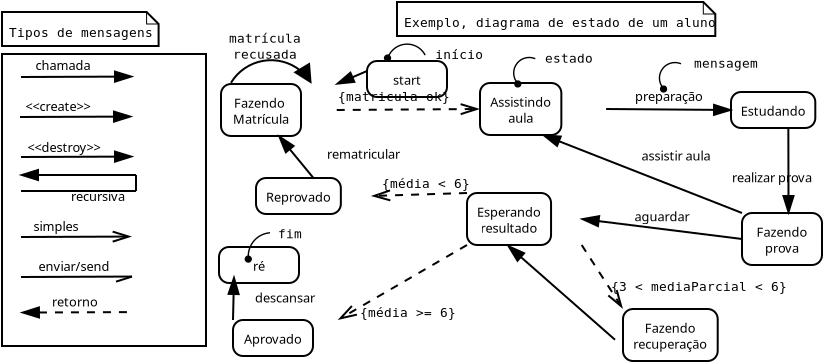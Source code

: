 <?xml version="1.0" encoding="UTF-8"?>
<dia:diagram xmlns:dia="http://www.lysator.liu.se/~alla/dia/">
  <dia:layer name="Segundo Plano" visible="true">
    <dia:object type="Standard - Box" version="0" id="O0">
      <dia:attribute name="obj_pos">
        <dia:point val="9.05,0.5"/>
      </dia:attribute>
      <dia:attribute name="obj_bb">
        <dia:rectangle val="9,0.45;19.3,15.15"/>
      </dia:attribute>
      <dia:attribute name="elem_corner">
        <dia:point val="9.05,0.5"/>
      </dia:attribute>
      <dia:attribute name="elem_width">
        <dia:real val="10.2"/>
      </dia:attribute>
      <dia:attribute name="elem_height">
        <dia:real val="14.6"/>
      </dia:attribute>
      <dia:attribute name="show_background">
        <dia:boolean val="true"/>
      </dia:attribute>
    </dia:object>
    <dia:object type="UML - Note" version="0" id="O1">
      <dia:attribute name="obj_pos">
        <dia:point val="28.8,-2.1"/>
      </dia:attribute>
      <dia:attribute name="obj_bb">
        <dia:rectangle val="28.75,-2.15;50.588,-0.35"/>
      </dia:attribute>
      <dia:attribute name="elem_corner">
        <dia:point val="28.8,-2.1"/>
      </dia:attribute>
      <dia:attribute name="elem_width">
        <dia:real val="21.738"/>
      </dia:attribute>
      <dia:attribute name="elem_height">
        <dia:real val="1.7"/>
      </dia:attribute>
      <dia:attribute name="text">
        <dia:composite type="text">
          <dia:attribute name="string">
            <dia:string>#Exemplo, diagrama de estado de um aluno#</dia:string>
          </dia:attribute>
          <dia:attribute name="font">
            <dia:font name="Courier"/>
          </dia:attribute>
          <dia:attribute name="height">
            <dia:real val="0.8"/>
          </dia:attribute>
          <dia:attribute name="pos">
            <dia:point val="29.15,-0.854"/>
          </dia:attribute>
          <dia:attribute name="color">
            <dia:color val="#000000"/>
          </dia:attribute>
          <dia:attribute name="alignment">
            <dia:enum val="0"/>
          </dia:attribute>
        </dia:composite>
      </dia:attribute>
    </dia:object>
    <dia:object type="UML - Message" version="0" id="O2">
      <dia:attribute name="obj_pos">
        <dia:point val="10,7.35"/>
      </dia:attribute>
      <dia:attribute name="obj_bb">
        <dia:rectangle val="9.944,6.147;16.213,8.054"/>
      </dia:attribute>
      <dia:attribute name="conn_endpoints">
        <dia:point val="10,7.35"/>
        <dia:point val="15.75,6.55"/>
      </dia:attribute>
      <dia:attribute name="text">
        <dia:string>#recursiva#</dia:string>
      </dia:attribute>
      <dia:attribute name="type">
        <dia:enum val="6"/>
      </dia:attribute>
      <dia:attribute name="text_pos">
        <dia:point val="13.85,7.85"/>
      </dia:attribute>
    </dia:object>
    <dia:object type="UML - Message" version="0" id="O3">
      <dia:attribute name="obj_pos">
        <dia:point val="9.95,3.65"/>
      </dia:attribute>
      <dia:attribute name="obj_bb">
        <dia:rectangle val="9.9,2.755;15.552,4.028"/>
      </dia:attribute>
      <dia:attribute name="conn_endpoints">
        <dia:point val="9.95,3.65"/>
        <dia:point val="15.5,3.628"/>
      </dia:attribute>
      <dia:attribute name="text">
        <dia:string>#criar#</dia:string>
      </dia:attribute>
      <dia:attribute name="type">
        <dia:enum val="1"/>
      </dia:attribute>
      <dia:attribute name="text_pos">
        <dia:point val="11.85,3.352"/>
      </dia:attribute>
    </dia:object>
    <dia:object type="UML - Message" version="0" id="O4">
      <dia:attribute name="obj_pos">
        <dia:point val="10,5.65"/>
      </dia:attribute>
      <dia:attribute name="obj_bb">
        <dia:rectangle val="9.95,4.805;15.602,6.028"/>
      </dia:attribute>
      <dia:attribute name="conn_endpoints">
        <dia:point val="10,5.65"/>
        <dia:point val="15.55,5.628"/>
      </dia:attribute>
      <dia:attribute name="text">
        <dia:string>#destruir#</dia:string>
      </dia:attribute>
      <dia:attribute name="type">
        <dia:enum val="2"/>
      </dia:attribute>
      <dia:attribute name="text_pos">
        <dia:point val="12.15,5.402"/>
      </dia:attribute>
    </dia:object>
    <dia:object type="UML - Message" version="0" id="O5">
      <dia:attribute name="obj_pos">
        <dia:point val="10,1.65"/>
      </dia:attribute>
      <dia:attribute name="obj_bb">
        <dia:rectangle val="9.95,0.705;15.602,2.028"/>
      </dia:attribute>
      <dia:attribute name="conn_endpoints">
        <dia:point val="10,1.65"/>
        <dia:point val="15.55,1.628"/>
      </dia:attribute>
      <dia:attribute name="text">
        <dia:string>#chamada#</dia:string>
      </dia:attribute>
      <dia:attribute name="type">
        <dia:enum val="0"/>
      </dia:attribute>
      <dia:attribute name="text_pos">
        <dia:point val="12.1,1.302"/>
      </dia:attribute>
    </dia:object>
    <dia:object type="UML - Message" version="0" id="O6">
      <dia:attribute name="obj_pos">
        <dia:point val="10,9.65"/>
      </dia:attribute>
      <dia:attribute name="obj_bb">
        <dia:rectangle val="9.95,8.754;15.602,10.028"/>
      </dia:attribute>
      <dia:attribute name="conn_endpoints">
        <dia:point val="10,9.65"/>
        <dia:point val="15.55,9.628"/>
      </dia:attribute>
      <dia:attribute name="text">
        <dia:string>#simples#</dia:string>
      </dia:attribute>
      <dia:attribute name="type">
        <dia:enum val="3"/>
      </dia:attribute>
      <dia:attribute name="text_pos">
        <dia:point val="11.75,9.35"/>
      </dia:attribute>
    </dia:object>
    <dia:object type="UML - Message" version="0" id="O7">
      <dia:attribute name="obj_pos">
        <dia:point val="10,11.65"/>
      </dia:attribute>
      <dia:attribute name="obj_bb">
        <dia:rectangle val="9.742,10.754;15.602,12.028"/>
      </dia:attribute>
      <dia:attribute name="conn_endpoints">
        <dia:point val="10,11.65"/>
        <dia:point val="15.55,11.628"/>
      </dia:attribute>
      <dia:attribute name="text">
        <dia:string>#enviar/send#</dia:string>
      </dia:attribute>
      <dia:attribute name="type">
        <dia:enum val="5"/>
      </dia:attribute>
      <dia:attribute name="text_pos">
        <dia:point val="12.65,11.35"/>
      </dia:attribute>
    </dia:object>
    <dia:object type="UML - Note" version="0" id="O8">
      <dia:attribute name="obj_pos">
        <dia:point val="9.05,-1.6"/>
      </dia:attribute>
      <dia:attribute name="obj_bb">
        <dia:rectangle val="9,-1.65;19.539,0.15"/>
      </dia:attribute>
      <dia:attribute name="elem_corner">
        <dia:point val="9.05,-1.6"/>
      </dia:attribute>
      <dia:attribute name="elem_width">
        <dia:real val="10.439"/>
      </dia:attribute>
      <dia:attribute name="elem_height">
        <dia:real val="1.7"/>
      </dia:attribute>
      <dia:attribute name="text">
        <dia:composite type="text">
          <dia:attribute name="string">
            <dia:string>#Tipos de mensagens#</dia:string>
          </dia:attribute>
          <dia:attribute name="font">
            <dia:font name="Courier"/>
          </dia:attribute>
          <dia:attribute name="height">
            <dia:real val="0.8"/>
          </dia:attribute>
          <dia:attribute name="pos">
            <dia:point val="9.4,-0.354"/>
          </dia:attribute>
          <dia:attribute name="color">
            <dia:color val="#000000"/>
          </dia:attribute>
          <dia:attribute name="alignment">
            <dia:enum val="0"/>
          </dia:attribute>
        </dia:composite>
      </dia:attribute>
    </dia:object>
    <dia:object type="UML - State" version="0" id="O9">
      <dia:attribute name="obj_pos">
        <dia:point val="27.3,0.85"/>
      </dia:attribute>
      <dia:attribute name="obj_bb">
        <dia:rectangle val="27.3,0.85;28.3,1.85"/>
      </dia:attribute>
      <dia:attribute name="elem_corner">
        <dia:point val="27.3,0.85"/>
      </dia:attribute>
      <dia:attribute name="elem_width">
        <dia:real val="1"/>
      </dia:attribute>
      <dia:attribute name="elem_height">
        <dia:real val="1"/>
      </dia:attribute>
      <dia:attribute name="state_type">
        <dia:enum val="1"/>
      </dia:attribute>
      <dia:attribute name="text">
        <dia:composite type="text">
          <dia:attribute name="string">
            <dia:string>#start#</dia:string>
          </dia:attribute>
          <dia:attribute name="font">
            <dia:font name="Helvetica"/>
          </dia:attribute>
          <dia:attribute name="height">
            <dia:real val="0.8"/>
          </dia:attribute>
          <dia:attribute name="pos">
            <dia:point val="29.3,1.946"/>
          </dia:attribute>
          <dia:attribute name="color">
            <dia:color val="#000000"/>
          </dia:attribute>
          <dia:attribute name="alignment">
            <dia:enum val="1"/>
          </dia:attribute>
        </dia:composite>
      </dia:attribute>
    </dia:object>
    <dia:object type="UML - State" version="0" id="O10">
      <dia:attribute name="obj_pos">
        <dia:point val="19.9,10.15"/>
      </dia:attribute>
      <dia:attribute name="obj_bb">
        <dia:rectangle val="19.9,10.15;21.4,11.65"/>
      </dia:attribute>
      <dia:attribute name="elem_corner">
        <dia:point val="19.9,10.15"/>
      </dia:attribute>
      <dia:attribute name="elem_width">
        <dia:real val="1.5"/>
      </dia:attribute>
      <dia:attribute name="elem_height">
        <dia:real val="1.5"/>
      </dia:attribute>
      <dia:attribute name="state_type">
        <dia:enum val="2"/>
      </dia:attribute>
      <dia:attribute name="text">
        <dia:composite type="text">
          <dia:attribute name="string">
            <dia:string>#ré#</dia:string>
          </dia:attribute>
          <dia:attribute name="font">
            <dia:font name="Helvetica"/>
          </dia:attribute>
          <dia:attribute name="height">
            <dia:real val="0.8"/>
          </dia:attribute>
          <dia:attribute name="pos">
            <dia:point val="21.9,11.246"/>
          </dia:attribute>
          <dia:attribute name="color">
            <dia:color val="#000000"/>
          </dia:attribute>
          <dia:attribute name="alignment">
            <dia:enum val="1"/>
          </dia:attribute>
        </dia:composite>
      </dia:attribute>
    </dia:object>
    <dia:object type="UML - Message" version="0" id="O11">
      <dia:attribute name="obj_pos">
        <dia:point val="27.3,1.35"/>
      </dia:attribute>
      <dia:attribute name="obj_bb">
        <dia:rectangle val="25.583,0.829;28.044,2.387"/>
      </dia:attribute>
      <dia:attribute name="conn_endpoints">
        <dia:point val="27.3,1.35"/>
        <dia:point val="25.787,2"/>
      </dia:attribute>
      <dia:attribute name="text">
        <dia:string>##</dia:string>
      </dia:attribute>
      <dia:attribute name="type">
        <dia:enum val="0"/>
      </dia:attribute>
      <dia:attribute name="text_pos">
        <dia:point val="28.044,1.425"/>
      </dia:attribute>
      <dia:connections>
        <dia:connection handle="0" to="O9" connection="3"/>
        <dia:connection handle="1" to="O12" connection="2"/>
      </dia:connections>
    </dia:object>
    <dia:object type="UML - State" version="0" id="O12">
      <dia:attribute name="obj_pos">
        <dia:point val="20,2"/>
      </dia:attribute>
      <dia:attribute name="obj_bb">
        <dia:rectangle val="20,2;25.787,4.6"/>
      </dia:attribute>
      <dia:attribute name="elem_corner">
        <dia:point val="20,2"/>
      </dia:attribute>
      <dia:attribute name="elem_width">
        <dia:real val="5.787"/>
      </dia:attribute>
      <dia:attribute name="elem_height">
        <dia:real val="2.6"/>
      </dia:attribute>
      <dia:attribute name="state_type">
        <dia:enum val="0"/>
      </dia:attribute>
      <dia:attribute name="text">
        <dia:composite type="text">
          <dia:attribute name="string">
            <dia:string>#Fazendo 
Matrícula#</dia:string>
          </dia:attribute>
          <dia:attribute name="font">
            <dia:font name="Helvetica"/>
          </dia:attribute>
          <dia:attribute name="height">
            <dia:real val="0.8"/>
          </dia:attribute>
          <dia:attribute name="pos">
            <dia:point val="22.894,3.096"/>
          </dia:attribute>
          <dia:attribute name="color">
            <dia:color val="#000000"/>
          </dia:attribute>
          <dia:attribute name="alignment">
            <dia:enum val="1"/>
          </dia:attribute>
        </dia:composite>
      </dia:attribute>
    </dia:object>
    <dia:object type="UML - Message" version="0" id="O13">
      <dia:attribute name="obj_pos">
        <dia:point val="20.6,13.8"/>
      </dia:attribute>
      <dia:attribute name="obj_bb">
        <dia:rectangle val="20.249,11.591;25.576,13.851"/>
      </dia:attribute>
      <dia:attribute name="conn_endpoints">
        <dia:point val="20.6,13.8"/>
        <dia:point val="20.65,11.65"/>
      </dia:attribute>
      <dia:attribute name="text">
        <dia:string>#descansar#</dia:string>
      </dia:attribute>
      <dia:attribute name="type">
        <dia:enum val="0"/>
      </dia:attribute>
      <dia:attribute name="text_pos">
        <dia:point val="23.2,12.919"/>
      </dia:attribute>
      <dia:connections>
        <dia:connection handle="0" to="O19" connection="0"/>
        <dia:connection handle="1" to="O10" connection="6"/>
      </dia:connections>
    </dia:object>
    <dia:object type="UML - Message" version="0" id="O14">
      <dia:attribute name="obj_pos">
        <dia:point val="10.048,13.427"/>
      </dia:attribute>
      <dia:attribute name="obj_bb">
        <dia:rectangle val="9.998,12.53;15.65,13.805"/>
      </dia:attribute>
      <dia:attribute name="conn_endpoints">
        <dia:point val="10.048,13.427"/>
        <dia:point val="15.598,13.404"/>
      </dia:attribute>
      <dia:attribute name="text">
        <dia:string>#retorno#</dia:string>
      </dia:attribute>
      <dia:attribute name="type">
        <dia:enum val="4"/>
      </dia:attribute>
      <dia:attribute name="text_pos">
        <dia:point val="12.698,13.127"/>
      </dia:attribute>
    </dia:object>
    <dia:object type="UML - State" version="0" id="O15">
      <dia:attribute name="obj_pos">
        <dia:point val="32.95,1.95"/>
      </dia:attribute>
      <dia:attribute name="obj_bb">
        <dia:rectangle val="32.95,1.95;39.256,4.55"/>
      </dia:attribute>
      <dia:attribute name="elem_corner">
        <dia:point val="32.95,1.95"/>
      </dia:attribute>
      <dia:attribute name="elem_width">
        <dia:real val="6.306"/>
      </dia:attribute>
      <dia:attribute name="elem_height">
        <dia:real val="2.6"/>
      </dia:attribute>
      <dia:attribute name="state_type">
        <dia:enum val="0"/>
      </dia:attribute>
      <dia:attribute name="text">
        <dia:composite type="text">
          <dia:attribute name="string">
            <dia:string>#Assistindo
aula#</dia:string>
          </dia:attribute>
          <dia:attribute name="font">
            <dia:font name="Helvetica"/>
          </dia:attribute>
          <dia:attribute name="height">
            <dia:real val="0.8"/>
          </dia:attribute>
          <dia:attribute name="pos">
            <dia:point val="36.103,3.046"/>
          </dia:attribute>
          <dia:attribute name="color">
            <dia:color val="#000000"/>
          </dia:attribute>
          <dia:attribute name="alignment">
            <dia:enum val="1"/>
          </dia:attribute>
        </dia:composite>
      </dia:attribute>
    </dia:object>
    <dia:object type="UML - State" version="0" id="O16">
      <dia:attribute name="obj_pos">
        <dia:point val="45.5,2.4"/>
      </dia:attribute>
      <dia:attribute name="obj_bb">
        <dia:rectangle val="45.5,2.4;51.234,4.2"/>
      </dia:attribute>
      <dia:attribute name="elem_corner">
        <dia:point val="45.5,2.4"/>
      </dia:attribute>
      <dia:attribute name="elem_width">
        <dia:real val="5.734"/>
      </dia:attribute>
      <dia:attribute name="elem_height">
        <dia:real val="1.8"/>
      </dia:attribute>
      <dia:attribute name="state_type">
        <dia:enum val="0"/>
      </dia:attribute>
      <dia:attribute name="text">
        <dia:composite type="text">
          <dia:attribute name="string">
            <dia:string>#Estudando#</dia:string>
          </dia:attribute>
          <dia:attribute name="font">
            <dia:font name="Helvetica"/>
          </dia:attribute>
          <dia:attribute name="height">
            <dia:real val="0.8"/>
          </dia:attribute>
          <dia:attribute name="pos">
            <dia:point val="48.367,3.496"/>
          </dia:attribute>
          <dia:attribute name="color">
            <dia:color val="#000000"/>
          </dia:attribute>
          <dia:attribute name="alignment">
            <dia:enum val="1"/>
          </dia:attribute>
        </dia:composite>
      </dia:attribute>
    </dia:object>
    <dia:object type="UML - State" version="0" id="O17">
      <dia:attribute name="obj_pos">
        <dia:point val="46.05,8.45"/>
      </dia:attribute>
      <dia:attribute name="obj_bb">
        <dia:rectangle val="46.05,8.45;50.702,11.05"/>
      </dia:attribute>
      <dia:attribute name="elem_corner">
        <dia:point val="46.05,8.45"/>
      </dia:attribute>
      <dia:attribute name="elem_width">
        <dia:real val="4.652"/>
      </dia:attribute>
      <dia:attribute name="elem_height">
        <dia:real val="2.6"/>
      </dia:attribute>
      <dia:attribute name="state_type">
        <dia:enum val="0"/>
      </dia:attribute>
      <dia:attribute name="text">
        <dia:composite type="text">
          <dia:attribute name="string">
            <dia:string>#Fazendo
prova#</dia:string>
          </dia:attribute>
          <dia:attribute name="font">
            <dia:font name="Helvetica"/>
          </dia:attribute>
          <dia:attribute name="height">
            <dia:real val="0.8"/>
          </dia:attribute>
          <dia:attribute name="pos">
            <dia:point val="48.376,9.546"/>
          </dia:attribute>
          <dia:attribute name="color">
            <dia:color val="#000000"/>
          </dia:attribute>
          <dia:attribute name="alignment">
            <dia:enum val="1"/>
          </dia:attribute>
        </dia:composite>
      </dia:attribute>
    </dia:object>
    <dia:object type="UML - State" version="0" id="O18">
      <dia:attribute name="obj_pos">
        <dia:point val="32.3,7.45"/>
      </dia:attribute>
      <dia:attribute name="obj_bb">
        <dia:rectangle val="32.3,7.45;38.034,10.05"/>
      </dia:attribute>
      <dia:attribute name="elem_corner">
        <dia:point val="32.3,7.45"/>
      </dia:attribute>
      <dia:attribute name="elem_width">
        <dia:real val="5.734"/>
      </dia:attribute>
      <dia:attribute name="elem_height">
        <dia:real val="2.6"/>
      </dia:attribute>
      <dia:attribute name="state_type">
        <dia:enum val="0"/>
      </dia:attribute>
      <dia:attribute name="text">
        <dia:composite type="text">
          <dia:attribute name="string">
            <dia:string>#Esperando
resultado#</dia:string>
          </dia:attribute>
          <dia:attribute name="font">
            <dia:font name="Helvetica"/>
          </dia:attribute>
          <dia:attribute name="height">
            <dia:real val="0.8"/>
          </dia:attribute>
          <dia:attribute name="pos">
            <dia:point val="35.167,8.546"/>
          </dia:attribute>
          <dia:attribute name="color">
            <dia:color val="#000000"/>
          </dia:attribute>
          <dia:attribute name="alignment">
            <dia:enum val="1"/>
          </dia:attribute>
        </dia:composite>
      </dia:attribute>
    </dia:object>
    <dia:object type="UML - State" version="0" id="O19">
      <dia:attribute name="obj_pos">
        <dia:point val="20.6,13.8"/>
      </dia:attribute>
      <dia:attribute name="obj_bb">
        <dia:rectangle val="20.6,13.8;25.833,15.6"/>
      </dia:attribute>
      <dia:attribute name="elem_corner">
        <dia:point val="20.6,13.8"/>
      </dia:attribute>
      <dia:attribute name="elem_width">
        <dia:real val="5.233"/>
      </dia:attribute>
      <dia:attribute name="elem_height">
        <dia:real val="1.8"/>
      </dia:attribute>
      <dia:attribute name="state_type">
        <dia:enum val="0"/>
      </dia:attribute>
      <dia:attribute name="text">
        <dia:composite type="text">
          <dia:attribute name="string">
            <dia:string>#Aprovado#</dia:string>
          </dia:attribute>
          <dia:attribute name="font">
            <dia:font name="Helvetica"/>
          </dia:attribute>
          <dia:attribute name="height">
            <dia:real val="0.8"/>
          </dia:attribute>
          <dia:attribute name="pos">
            <dia:point val="23.216,14.896"/>
          </dia:attribute>
          <dia:attribute name="color">
            <dia:color val="#000000"/>
          </dia:attribute>
          <dia:attribute name="alignment">
            <dia:enum val="1"/>
          </dia:attribute>
        </dia:composite>
      </dia:attribute>
    </dia:object>
    <dia:object type="UML - State" version="0" id="O20">
      <dia:attribute name="obj_pos">
        <dia:point val="21.75,6.7"/>
      </dia:attribute>
      <dia:attribute name="obj_bb">
        <dia:rectangle val="21.75,6.7;27.493,8.5"/>
      </dia:attribute>
      <dia:attribute name="elem_corner">
        <dia:point val="21.75,6.7"/>
      </dia:attribute>
      <dia:attribute name="elem_width">
        <dia:real val="5.743"/>
      </dia:attribute>
      <dia:attribute name="elem_height">
        <dia:real val="1.8"/>
      </dia:attribute>
      <dia:attribute name="state_type">
        <dia:enum val="0"/>
      </dia:attribute>
      <dia:attribute name="text">
        <dia:composite type="text">
          <dia:attribute name="string">
            <dia:string>#Reprovado#</dia:string>
          </dia:attribute>
          <dia:attribute name="font">
            <dia:font name="Helvetica"/>
          </dia:attribute>
          <dia:attribute name="height">
            <dia:real val="0.8"/>
          </dia:attribute>
          <dia:attribute name="pos">
            <dia:point val="24.622,7.796"/>
          </dia:attribute>
          <dia:attribute name="color">
            <dia:color val="#000000"/>
          </dia:attribute>
          <dia:attribute name="alignment">
            <dia:enum val="1"/>
          </dia:attribute>
        </dia:composite>
      </dia:attribute>
    </dia:object>
    <dia:object type="UML - Message" version="0" id="O21">
      <dia:attribute name="obj_pos">
        <dia:point val="24.622,6.7"/>
      </dia:attribute>
      <dia:attribute name="obj_bb">
        <dia:rectangle val="22.553,4.307;30.302,6.77"/>
      </dia:attribute>
      <dia:attribute name="conn_endpoints">
        <dia:point val="24.622,6.7"/>
        <dia:point val="22.894,4.6"/>
      </dia:attribute>
      <dia:attribute name="text">
        <dia:string>#rematricular#</dia:string>
      </dia:attribute>
      <dia:attribute name="type">
        <dia:enum val="0"/>
      </dia:attribute>
      <dia:attribute name="text_pos">
        <dia:point val="27.125,5.737"/>
      </dia:attribute>
      <dia:connections>
        <dia:connection handle="0" to="O20" connection="1"/>
        <dia:connection handle="1" to="O12" connection="6"/>
      </dia:connections>
    </dia:object>
    <dia:object type="UML - Message" version="0" id="O22">
      <dia:attribute name="obj_pos">
        <dia:point val="39.256,3.25"/>
      </dia:attribute>
      <dia:attribute name="obj_bb">
        <dia:rectangle val="39.206,2.254;45.553,3.7"/>
      </dia:attribute>
      <dia:attribute name="conn_endpoints">
        <dia:point val="39.256,3.25"/>
        <dia:point val="45.5,3.3"/>
      </dia:attribute>
      <dia:attribute name="text">
        <dia:string>#preparação#</dia:string>
      </dia:attribute>
      <dia:attribute name="type">
        <dia:enum val="0"/>
      </dia:attribute>
      <dia:attribute name="text_pos">
        <dia:point val="42.4,2.85"/>
      </dia:attribute>
      <dia:connections>
        <dia:connection handle="0" to="O15" connection="4"/>
        <dia:connection handle="1" to="O16" connection="3"/>
      </dia:connections>
    </dia:object>
    <dia:object type="UML - Message" version="0" id="O23">
      <dia:attribute name="obj_pos">
        <dia:point val="48.367,4.2"/>
      </dia:attribute>
      <dia:attribute name="obj_bb">
        <dia:rectangle val="43.845,4.15;51.255,8.501"/>
      </dia:attribute>
      <dia:attribute name="conn_endpoints">
        <dia:point val="48.367,4.2"/>
        <dia:point val="48.376,8.45"/>
      </dia:attribute>
      <dia:attribute name="text">
        <dia:string>#realizar prova#</dia:string>
      </dia:attribute>
      <dia:attribute name="type">
        <dia:enum val="0"/>
      </dia:attribute>
      <dia:attribute name="text_pos">
        <dia:point val="47.55,6.912"/>
      </dia:attribute>
      <dia:connections>
        <dia:connection handle="0" to="O16" connection="6"/>
        <dia:connection handle="1" to="O17" connection="1"/>
      </dia:connections>
    </dia:object>
    <dia:object type="UML - Message" version="0" id="O24">
      <dia:attribute name="obj_pos">
        <dia:point val="46.05,9.75"/>
      </dia:attribute>
      <dia:attribute name="obj_bb">
        <dia:rectangle val="37.935,8.266;46.106,9.806"/>
      </dia:attribute>
      <dia:attribute name="conn_endpoints">
        <dia:point val="46.05,9.75"/>
        <dia:point val="38.034,8.75"/>
      </dia:attribute>
      <dia:attribute name="text">
        <dia:string>#aguardar#</dia:string>
      </dia:attribute>
      <dia:attribute name="type">
        <dia:enum val="0"/>
      </dia:attribute>
      <dia:attribute name="text_pos">
        <dia:point val="42.05,8.863"/>
      </dia:attribute>
      <dia:connections>
        <dia:connection handle="0" to="O17" connection="3"/>
        <dia:connection handle="1" to="O18" connection="4"/>
      </dia:connections>
    </dia:object>
    <dia:object type="UML - Constraint" version="0" id="O25">
      <dia:attribute name="obj_pos">
        <dia:point val="32.3,10.05"/>
      </dia:attribute>
      <dia:attribute name="obj_bb">
        <dia:rectangle val="25.589,9.982;32.987,14.171"/>
      </dia:attribute>
      <dia:attribute name="conn_endpoints">
        <dia:point val="32.3,10.05"/>
        <dia:point val="25.833,13.8"/>
      </dia:attribute>
      <dia:attribute name="constraint">
        <dia:string>#média &gt;= 6#</dia:string>
      </dia:attribute>
      <dia:attribute name="text_pos">
        <dia:point val="26.95,13.65"/>
      </dia:attribute>
      <dia:connections>
        <dia:connection handle="0" to="O18" connection="5"/>
        <dia:connection handle="1" to="O19" connection="2"/>
      </dia:connections>
    </dia:object>
    <dia:object type="UML - Constraint" version="0" id="O26">
      <dia:attribute name="obj_pos">
        <dia:point val="32.3,7.45"/>
      </dia:attribute>
      <dia:attribute name="obj_bb">
        <dia:rectangle val="27.431,6.604;33.55,8.001"/>
      </dia:attribute>
      <dia:attribute name="conn_endpoints">
        <dia:point val="32.3,7.45"/>
        <dia:point val="27.493,7.6"/>
      </dia:attribute>
      <dia:attribute name="constraint">
        <dia:string>#média &lt; 6#</dia:string>
      </dia:attribute>
      <dia:attribute name="text_pos">
        <dia:point val="28.05,7.2"/>
      </dia:attribute>
      <dia:connections>
        <dia:connection handle="0" to="O18" connection="0"/>
        <dia:connection handle="1" to="O20" connection="4"/>
      </dia:connections>
    </dia:object>
    <dia:object type="UML - State" version="0" id="O27">
      <dia:attribute name="obj_pos">
        <dia:point val="40.1,13.25"/>
      </dia:attribute>
      <dia:attribute name="obj_bb">
        <dia:rectangle val="40.1,13.25;46.89,15.85"/>
      </dia:attribute>
      <dia:attribute name="elem_corner">
        <dia:point val="40.1,13.25"/>
      </dia:attribute>
      <dia:attribute name="elem_width">
        <dia:real val="6.79"/>
      </dia:attribute>
      <dia:attribute name="elem_height">
        <dia:real val="2.6"/>
      </dia:attribute>
      <dia:attribute name="state_type">
        <dia:enum val="0"/>
      </dia:attribute>
      <dia:attribute name="text">
        <dia:composite type="text">
          <dia:attribute name="string">
            <dia:string>#Fazendo
recuperação#</dia:string>
          </dia:attribute>
          <dia:attribute name="font">
            <dia:font name="Helvetica"/>
          </dia:attribute>
          <dia:attribute name="height">
            <dia:real val="0.8"/>
          </dia:attribute>
          <dia:attribute name="pos">
            <dia:point val="43.495,14.347"/>
          </dia:attribute>
          <dia:attribute name="color">
            <dia:color val="#000000"/>
          </dia:attribute>
          <dia:attribute name="alignment">
            <dia:enum val="1"/>
          </dia:attribute>
        </dia:composite>
      </dia:attribute>
    </dia:object>
    <dia:object type="UML - Message" version="0" id="O28">
      <dia:attribute name="obj_pos">
        <dia:point val="39.7,14.787"/>
      </dia:attribute>
      <dia:attribute name="obj_bb">
        <dia:rectangle val="34.048,9.754;39.771,14.858"/>
      </dia:attribute>
      <dia:attribute name="conn_endpoints">
        <dia:point val="39.7,14.787"/>
        <dia:point val="34.35,10.088"/>
      </dia:attribute>
      <dia:attribute name="text">
        <dia:string>##</dia:string>
      </dia:attribute>
      <dia:attribute name="type">
        <dia:enum val="0"/>
      </dia:attribute>
      <dia:attribute name="text_pos">
        <dia:point val="37.025,12.438"/>
      </dia:attribute>
    </dia:object>
    <dia:object type="UML - Constraint" version="0" id="O29">
      <dia:attribute name="obj_pos">
        <dia:point val="38.034,10.05"/>
      </dia:attribute>
      <dia:attribute name="obj_bb">
        <dia:rectangle val="37.965,9.981;50.905,13.509"/>
      </dia:attribute>
      <dia:attribute name="conn_endpoints">
        <dia:point val="38.034,10.05"/>
        <dia:point val="40.1,13.25"/>
      </dia:attribute>
      <dia:attribute name="constraint">
        <dia:string>#3 &lt; mediaParcial &lt; 6#</dia:string>
      </dia:attribute>
      <dia:attribute name="text_pos">
        <dia:point val="39.5,12.35"/>
      </dia:attribute>
      <dia:connections>
        <dia:connection handle="0" to="O18" connection="7"/>
        <dia:connection handle="1" to="O27" connection="0"/>
      </dia:connections>
    </dia:object>
    <dia:object type="UML - Message" version="0" id="O30">
      <dia:attribute name="obj_pos">
        <dia:point val="46.05,8.45"/>
      </dia:attribute>
      <dia:attribute name="obj_bb">
        <dia:rectangle val="35.911,4.159;46.191,8.515"/>
      </dia:attribute>
      <dia:attribute name="conn_endpoints">
        <dia:point val="46.05,8.45"/>
        <dia:point val="36.103,4.55"/>
      </dia:attribute>
      <dia:attribute name="text">
        <dia:string>#assistir aula#</dia:string>
      </dia:attribute>
      <dia:attribute name="type">
        <dia:enum val="0"/>
      </dia:attribute>
      <dia:attribute name="text_pos">
        <dia:point val="42.75,5.825"/>
      </dia:attribute>
      <dia:connections>
        <dia:connection handle="0" to="O17" connection="0"/>
        <dia:connection handle="1" to="O15" connection="6"/>
      </dia:connections>
    </dia:object>
    <dia:object type="Standard - Arc" version="0" id="O31">
      <dia:attribute name="obj_pos">
        <dia:point val="24.5,1.938"/>
      </dia:attribute>
      <dia:attribute name="obj_bb">
        <dia:rectangle val="20.45,0.758;24.55,2.737"/>
      </dia:attribute>
      <dia:attribute name="conn_endpoints">
        <dia:point val="24.5,1.938"/>
        <dia:point val="20.5,1.938"/>
      </dia:attribute>
      <dia:attribute name="curve_distance">
        <dia:real val="1.129"/>
      </dia:attribute>
      <dia:attribute name="start_arrow">
        <dia:enum val="3"/>
      </dia:attribute>
      <dia:attribute name="start_arrow_length">
        <dia:real val="0.8"/>
      </dia:attribute>
      <dia:attribute name="start_arrow_width">
        <dia:real val="0.8"/>
      </dia:attribute>
    </dia:object>
    <dia:object type="Standard - Text" version="0" id="O32">
      <dia:attribute name="obj_pos">
        <dia:point val="22.2,-0.062"/>
      </dia:attribute>
      <dia:attribute name="obj_bb">
        <dia:rectangle val="19.806,-0.659;24.594,0.941"/>
      </dia:attribute>
      <dia:attribute name="text">
        <dia:composite type="text">
          <dia:attribute name="string">
            <dia:string>#matrícula
recusada#</dia:string>
          </dia:attribute>
          <dia:attribute name="font">
            <dia:font name="Courier"/>
          </dia:attribute>
          <dia:attribute name="height">
            <dia:real val="0.8"/>
          </dia:attribute>
          <dia:attribute name="pos">
            <dia:point val="22.2,-0.062"/>
          </dia:attribute>
          <dia:attribute name="color">
            <dia:color val="#000000"/>
          </dia:attribute>
          <dia:attribute name="alignment">
            <dia:enum val="1"/>
          </dia:attribute>
        </dia:composite>
      </dia:attribute>
    </dia:object>
    <dia:object type="Standard - Arc" version="0" id="O33">
      <dia:attribute name="obj_pos">
        <dia:point val="30.209,0.555"/>
      </dia:attribute>
      <dia:attribute name="obj_bb">
        <dia:rectangle val="28.22,-0.029;30.249,1.152"/>
      </dia:attribute>
      <dia:attribute name="conn_endpoints">
        <dia:point val="30.209,0.555"/>
        <dia:point val="28.3,0.85"/>
      </dia:attribute>
      <dia:attribute name="curve_distance">
        <dia:real val="0.693"/>
      </dia:attribute>
      <dia:attribute name="line_width">
        <dia:real val="0.07"/>
      </dia:attribute>
      <dia:attribute name="end_arrow">
        <dia:enum val="8"/>
      </dia:attribute>
      <dia:attribute name="end_arrow_length">
        <dia:real val="0.3"/>
      </dia:attribute>
      <dia:attribute name="end_arrow_width">
        <dia:real val="0.3"/>
      </dia:attribute>
      <dia:connections>
        <dia:connection handle="1" to="O9" connection="2"/>
      </dia:connections>
    </dia:object>
    <dia:object type="Standard - Text" version="0" id="O34">
      <dia:attribute name="obj_pos">
        <dia:point val="31.909,0.755"/>
      </dia:attribute>
      <dia:attribute name="obj_bb">
        <dia:rectangle val="30.369,0.158;33.449,0.958"/>
      </dia:attribute>
      <dia:attribute name="text">
        <dia:composite type="text">
          <dia:attribute name="string">
            <dia:string>#início#</dia:string>
          </dia:attribute>
          <dia:attribute name="font">
            <dia:font name="Courier"/>
          </dia:attribute>
          <dia:attribute name="height">
            <dia:real val="0.8"/>
          </dia:attribute>
          <dia:attribute name="pos">
            <dia:point val="31.909,0.755"/>
          </dia:attribute>
          <dia:attribute name="color">
            <dia:color val="#000000"/>
          </dia:attribute>
          <dia:attribute name="alignment">
            <dia:enum val="1"/>
          </dia:attribute>
        </dia:composite>
      </dia:attribute>
    </dia:object>
    <dia:object type="Standard - Arc" version="0" id="O35">
      <dia:attribute name="obj_pos">
        <dia:point val="22.45,9.438"/>
      </dia:attribute>
      <dia:attribute name="obj_bb">
        <dia:rectangle val="21.328,9.389;22.499,11.103"/>
      </dia:attribute>
      <dia:attribute name="conn_endpoints">
        <dia:point val="22.45,9.438"/>
        <dia:point val="21.4,10.9"/>
      </dia:attribute>
      <dia:attribute name="curve_distance">
        <dia:real val="0.42"/>
      </dia:attribute>
      <dia:attribute name="line_width">
        <dia:real val="0.07"/>
      </dia:attribute>
      <dia:attribute name="end_arrow">
        <dia:enum val="8"/>
      </dia:attribute>
      <dia:attribute name="end_arrow_length">
        <dia:real val="0.3"/>
      </dia:attribute>
      <dia:attribute name="end_arrow_width">
        <dia:real val="0.3"/>
      </dia:attribute>
      <dia:connections>
        <dia:connection handle="1" to="O10" connection="4"/>
      </dia:connections>
    </dia:object>
    <dia:object type="Standard - Text" version="0" id="O36">
      <dia:attribute name="obj_pos">
        <dia:point val="23.451,9.712"/>
      </dia:attribute>
      <dia:attribute name="obj_bb">
        <dia:rectangle val="22.685,9.115;24.216,9.915"/>
      </dia:attribute>
      <dia:attribute name="text">
        <dia:composite type="text">
          <dia:attribute name="string">
            <dia:string>#fim#</dia:string>
          </dia:attribute>
          <dia:attribute name="font">
            <dia:font name="Courier"/>
          </dia:attribute>
          <dia:attribute name="height">
            <dia:real val="0.8"/>
          </dia:attribute>
          <dia:attribute name="pos">
            <dia:point val="23.451,9.712"/>
          </dia:attribute>
          <dia:attribute name="color">
            <dia:color val="#000000"/>
          </dia:attribute>
          <dia:attribute name="alignment">
            <dia:enum val="1"/>
          </dia:attribute>
        </dia:composite>
      </dia:attribute>
    </dia:object>
    <dia:object type="Standard - Arc" version="0" id="O37">
      <dia:attribute name="obj_pos">
        <dia:point val="43,0.988"/>
      </dia:attribute>
      <dia:attribute name="obj_bb">
        <dia:rectangle val="41.887,0.892;43.048,2.514"/>
      </dia:attribute>
      <dia:attribute name="conn_endpoints">
        <dia:point val="43,0.988"/>
        <dia:point val="42.25,2.337"/>
      </dia:attribute>
      <dia:attribute name="curve_distance">
        <dia:real val="0.693"/>
      </dia:attribute>
      <dia:attribute name="line_width">
        <dia:real val="0.07"/>
      </dia:attribute>
      <dia:attribute name="end_arrow">
        <dia:enum val="8"/>
      </dia:attribute>
      <dia:attribute name="end_arrow_length">
        <dia:real val="0.3"/>
      </dia:attribute>
      <dia:attribute name="end_arrow_width">
        <dia:real val="0.3"/>
      </dia:attribute>
    </dia:object>
    <dia:object type="Standard - Text" version="0" id="O38">
      <dia:attribute name="obj_pos">
        <dia:point val="45.25,1.188"/>
      </dia:attribute>
      <dia:attribute name="obj_bb">
        <dia:rectangle val="43.103,0.591;47.397,1.391"/>
      </dia:attribute>
      <dia:attribute name="text">
        <dia:composite type="text">
          <dia:attribute name="string">
            <dia:string>#mensagem#</dia:string>
          </dia:attribute>
          <dia:attribute name="font">
            <dia:font name="Courier"/>
          </dia:attribute>
          <dia:attribute name="height">
            <dia:real val="0.8"/>
          </dia:attribute>
          <dia:attribute name="pos">
            <dia:point val="45.25,1.188"/>
          </dia:attribute>
          <dia:attribute name="color">
            <dia:color val="#000000"/>
          </dia:attribute>
          <dia:attribute name="alignment">
            <dia:enum val="1"/>
          </dia:attribute>
        </dia:composite>
      </dia:attribute>
    </dia:object>
    <dia:object type="Standard - Arc" version="0" id="O39">
      <dia:attribute name="obj_pos">
        <dia:point val="35.713,0.734"/>
      </dia:attribute>
      <dia:attribute name="obj_bb">
        <dia:rectangle val="34.6,0.638;35.761,2.26"/>
      </dia:attribute>
      <dia:attribute name="conn_endpoints">
        <dia:point val="35.713,0.734"/>
        <dia:point val="34.963,2.084"/>
      </dia:attribute>
      <dia:attribute name="curve_distance">
        <dia:real val="0.693"/>
      </dia:attribute>
      <dia:attribute name="line_width">
        <dia:real val="0.07"/>
      </dia:attribute>
      <dia:attribute name="end_arrow">
        <dia:enum val="8"/>
      </dia:attribute>
      <dia:attribute name="end_arrow_length">
        <dia:real val="0.3"/>
      </dia:attribute>
      <dia:attribute name="end_arrow_width">
        <dia:real val="0.3"/>
      </dia:attribute>
    </dia:object>
    <dia:object type="Standard - Text" version="0" id="O40">
      <dia:attribute name="obj_pos">
        <dia:point val="37.4,0.938"/>
      </dia:attribute>
      <dia:attribute name="obj_bb">
        <dia:rectangle val="35.851,0.341;38.949,1.141"/>
      </dia:attribute>
      <dia:attribute name="text">
        <dia:composite type="text">
          <dia:attribute name="string">
            <dia:string>#estado#</dia:string>
          </dia:attribute>
          <dia:attribute name="font">
            <dia:font name="Courier"/>
          </dia:attribute>
          <dia:attribute name="height">
            <dia:real val="0.8"/>
          </dia:attribute>
          <dia:attribute name="pos">
            <dia:point val="37.4,0.938"/>
          </dia:attribute>
          <dia:attribute name="color">
            <dia:color val="#000000"/>
          </dia:attribute>
          <dia:attribute name="alignment">
            <dia:enum val="1"/>
          </dia:attribute>
        </dia:composite>
      </dia:attribute>
    </dia:object>
    <dia:object type="UML - Constraint" version="0" id="O41">
      <dia:attribute name="obj_pos">
        <dia:point val="25.787,3.3"/>
      </dia:attribute>
      <dia:attribute name="obj_bb">
        <dia:rectangle val="25.737,2.254;33.003,3.65"/>
      </dia:attribute>
      <dia:attribute name="conn_endpoints">
        <dia:point val="25.787,3.3"/>
        <dia:point val="32.95,3.25"/>
      </dia:attribute>
      <dia:attribute name="constraint">
        <dia:string>#matricula ok#</dia:string>
      </dia:attribute>
      <dia:attribute name="text_pos">
        <dia:point val="25.85,2.85"/>
      </dia:attribute>
      <dia:connections>
        <dia:connection handle="0" to="O12" connection="4"/>
        <dia:connection handle="1" to="O15" connection="3"/>
      </dia:connections>
    </dia:object>
  </dia:layer>
</dia:diagram>
